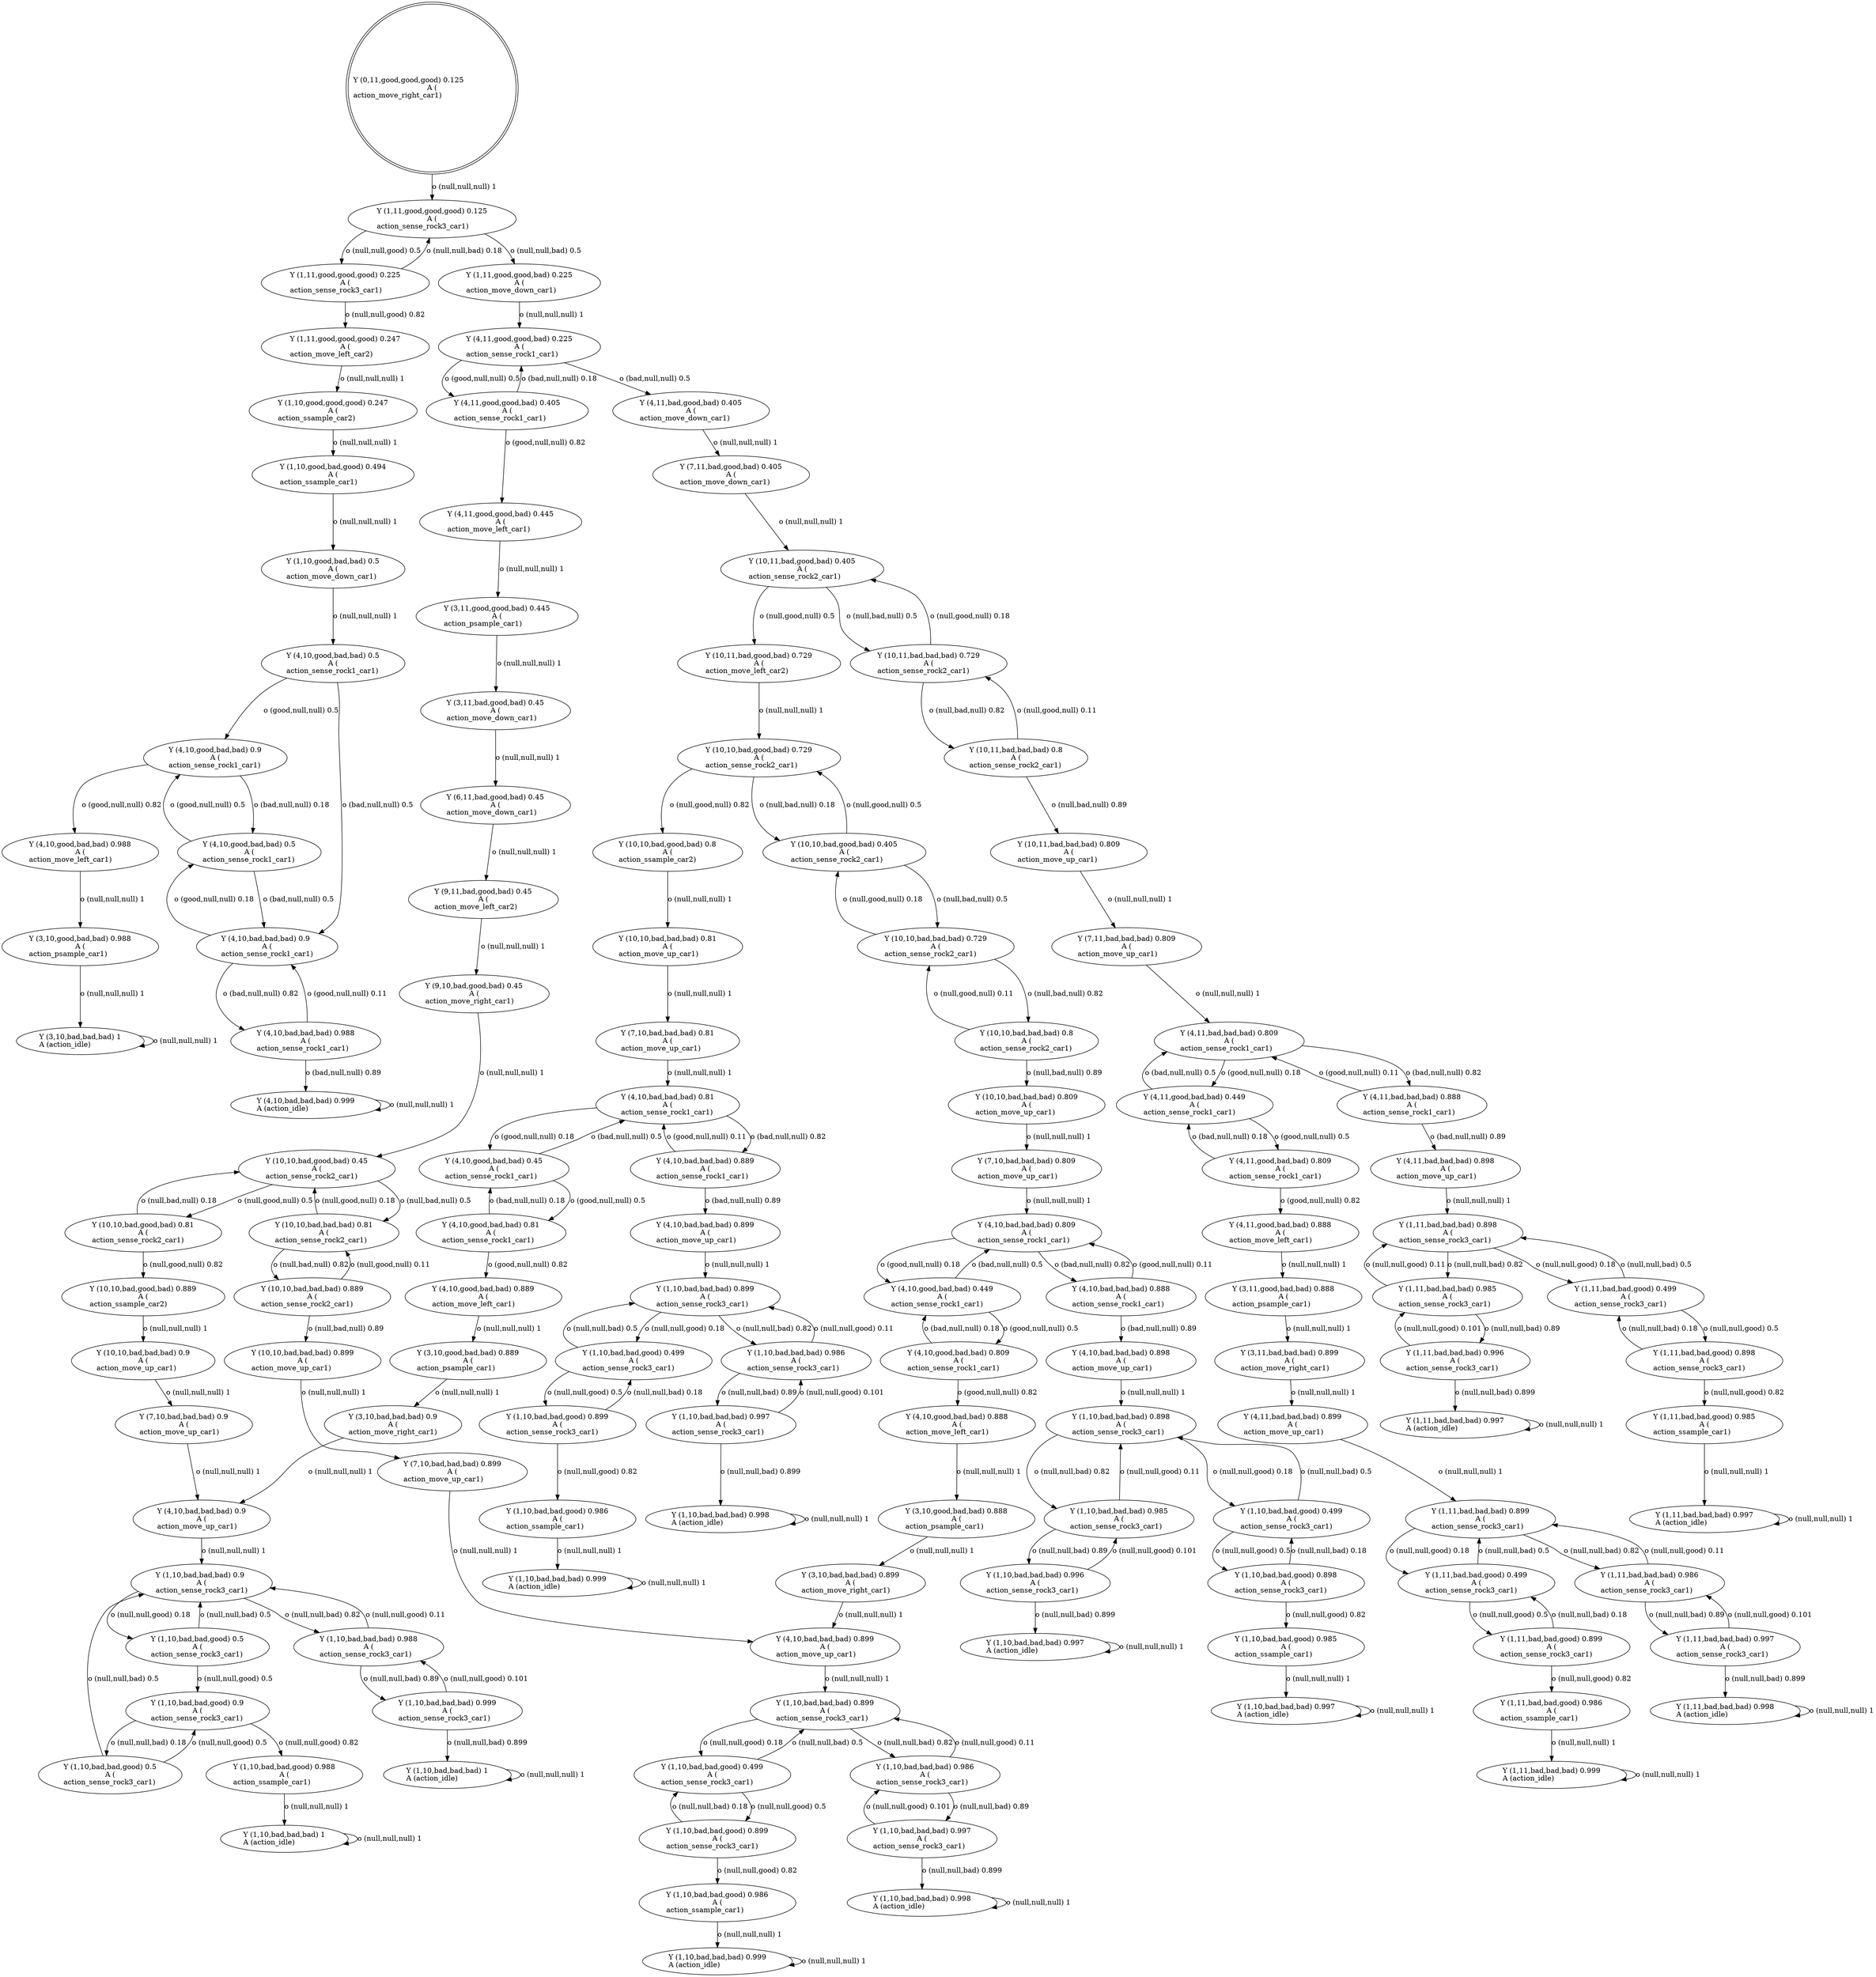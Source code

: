 digraph G
{
root [label="Y (0,11,good,good,good) 0.125\lA (\naction_move_right_car1)\l" shape=doublecircle labeljust="l"];
x0row1 [label="Y (1,11,good,good,good) 0.125\lA (\naction_sense_rock3_car1)\l"];
x0row17 [label="Y (1,11,good,good,good) 0.225\lA (\naction_sense_rock3_car1)\l"];
x0row18 [label="Y (1,11,good,good,bad) 0.225\lA (\naction_move_down_car1)\l"];
x0row27 [label="Y (1,11,good,good,good) 0.247\lA (\naction_move_left_car2)\l"];
x0row37 [label="Y (1,10,good,good,good) 0.247\lA (\naction_ssample_car2)\l"];
x0row48 [label="Y (1,10,good,bad,good) 0.494\lA (\naction_ssample_car1)\l"];
x0row51 [label="Y (1,10,good,bad,bad) 0.5\lA (\naction_move_down_car1)\l"];
x0row59 [label="Y (4,10,good,bad,bad) 0.5\lA (\naction_sense_rock1_car1)\l"];
x0row67 [label="Y (4,10,good,bad,bad) 0.9\lA (\naction_sense_rock1_car1)\l"];
x0row68 [label="Y (4,10,bad,bad,bad) 0.9\lA (\naction_sense_rock1_car1)\l"];
x0row74 [label="Y (4,10,good,bad,bad) 0.988\lA (\naction_move_left_car1)\l"];
x0row75 [label="Y (4,10,good,bad,bad) 0.5\lA (\naction_sense_rock1_car1)\l"];
x0row78 [label="Y (3,10,good,bad,bad) 0.988\lA (\naction_psample_car1)\l"];
x0row86 [label="Y (3,10,bad,bad,bad) 1\lA (action_idle)\l"];
x0row188 [label="Y (10,10,bad,good,bad) 0.45\lA (\naction_sense_rock2_car1)\l"];
x0row99 [label="Y (4,10,bad,bad,bad) 0.988\lA (\naction_sense_rock1_car1)\l"];
x0row105 [label="Y (4,10,bad,bad,bad) 0.999\lA (action_idle)\l"];
x0row109 [label="Y (1,10,bad,bad,bad) 0.999\lA (action_idle)\l"];
x0row115 [label="Y (4,11,good,good,bad) 0.225\lA (\naction_sense_rock1_car1)\l"];
x0row125 [label="Y (4,11,good,good,bad) 0.405\lA (\naction_sense_rock1_car1)\l"];
x0row126 [label="Y (4,11,bad,good,bad) 0.405\lA (\naction_move_down_car1)\l"];
x0row136 [label="Y (4,11,good,good,bad) 0.445\lA (\naction_move_left_car1)\l"];
x0row143 [label="Y (3,11,good,good,bad) 0.445\lA (\naction_psample_car1)\l"];
x0row155 [label="Y (3,11,bad,good,bad) 0.45\lA (\naction_move_down_car1)\l"];
x0row166 [label="Y (6,11,bad,good,bad) 0.45\lA (\naction_move_down_car1)\l"];
x0row174 [label="Y (9,11,bad,good,bad) 0.45\lA (\naction_move_left_car2)\l"];
x0row186 [label="Y (9,10,bad,good,bad) 0.45\lA (\naction_move_right_car1)\l"];
x0row196 [label="Y (10,10,bad,bad,bad) 0.9\lA (\naction_move_up_car1)\l"];
x0row197 [label="Y (10,10,bad,good,bad) 0.81\lA (\naction_sense_rock2_car1)\l"];
x0row198 [label="Y (10,10,bad,bad,bad) 0.81\lA (\naction_sense_rock2_car1)\l"];
x0row204 [label="Y (10,10,bad,good,bad) 0.889\lA (\naction_ssample_car2)\l"];
x0row216 [label="Y (7,10,bad,bad,bad) 0.9\lA (\naction_move_up_car1)\l"];
x0row222 [label="Y (4,10,bad,bad,bad) 0.9\lA (\naction_move_up_car1)\l"];
x0row227 [label="Y (3,10,bad,bad,bad) 0.9\lA (\naction_move_right_car1)\l"];
x0row228 [label="Y (1,10,bad,bad,bad) 0.9\lA (\naction_sense_rock3_car1)\l"];
x0row234 [label="Y (1,10,bad,bad,bad) 1\lA (action_idle)\l"];
x0row235 [label="Y (1,10,bad,bad,good) 0.5\lA (\naction_sense_rock3_car1)\l"];
x0row236 [label="Y (1,10,bad,bad,bad) 0.988\lA (\naction_sense_rock3_car1)\l"];
x0row240 [label="Y (1,10,bad,bad,good) 0.5\lA (\naction_sense_rock3_car1)\l"];
x0row242 [label="Y (1,10,bad,bad,good) 0.9\lA (\naction_sense_rock3_car1)\l"];
x0row247 [label="Y (1,10,bad,bad,good) 0.988\lA (\naction_ssample_car1)\l"];
x0row514 [label="Y (1,10,bad,bad,good) 0.986\lA (\naction_ssample_car1)\l"];
x0row259 [label="Y (1,10,bad,bad,bad) 0.999\lA (\naction_sense_rock3_car1)\l"];
x0row264 [label="Y (1,10,bad,bad,bad) 1\lA (action_idle)\l"];
x0row274 [label="Y (10,10,bad,bad,bad) 0.889\lA (\naction_sense_rock2_car1)\l"];
x0row281 [label="Y (10,10,bad,bad,bad) 0.899\lA (\naction_move_up_car1)\l"];
x0row287 [label="Y (7,10,bad,bad,bad) 0.899\lA (\naction_move_up_car1)\l"];
x0row294 [label="Y (4,10,bad,bad,bad) 0.899\lA (\naction_move_up_car1)\l"];
x0row301 [label="Y (3,10,bad,bad,bad) 0.899\lA (\naction_move_right_car1)\l"];
x0row302 [label="Y (1,10,bad,bad,bad) 0.899\lA (\naction_sense_rock3_car1)\l"];
x0row307 [label="Y (4,11,bad,bad,bad) 0.899\lA (\naction_move_up_car1)\l"];
x0row310 [label="Y (1,10,bad,bad,bad) 0.999\lA (action_idle)\l"];
x0row313 [label="Y (1,10,bad,bad,good) 0.499\lA (\naction_sense_rock3_car1)\l"];
x0row314 [label="Y (1,10,bad,bad,bad) 0.986\lA (\naction_sense_rock3_car1)\l"];
x0row315 [label="Y (1,11,bad,bad,bad) 0.899\lA (\naction_sense_rock3_car1)\l"];
x0row321 [label="Y (1,10,bad,bad,good) 0.899\lA (\naction_sense_rock3_car1)\l"];
x0row322 [label="Y (1,11,bad,bad,good) 0.499\lA (\naction_sense_rock3_car1)\l"];
x0row328 [label="Y (1,10,bad,bad,good) 0.986\lA (\naction_ssample_car1)\l"];
x0row329 [label="Y (1,11,bad,bad,good) 0.899\lA (\naction_sense_rock3_car1)\l"];
x0row336 [label="Y (1,11,bad,bad,good) 0.986\lA (\naction_ssample_car1)\l"];
x0row342 [label="Y (1,11,bad,bad,bad) 0.999\lA (action_idle)\l"];
x0row348 [label="Y (1,10,bad,bad,bad) 0.997\lA (\naction_sense_rock3_car1)\l"];
x0row349 [label="Y (1,11,bad,bad,bad) 0.986\lA (\naction_sense_rock3_car1)\l"];
x0row355 [label="Y (1,10,bad,bad,bad) 0.998\lA (action_idle)\l"];
x0row356 [label="Y (1,11,bad,bad,bad) 0.997\lA (\naction_sense_rock3_car1)\l"];
x0row363 [label="Y (1,11,bad,bad,bad) 0.998\lA (action_idle)\l"];
x0row367 [label="Y (7,11,bad,good,bad) 0.405\lA (\naction_move_down_car1)\l"];
x0row376 [label="Y (10,11,bad,good,bad) 0.405\lA (\naction_sense_rock2_car1)\l"];
x0row389 [label="Y (10,11,bad,good,bad) 0.729\lA (\naction_move_left_car2)\l"];
x0row390 [label="Y (10,11,bad,bad,bad) 0.729\lA (\naction_sense_rock2_car1)\l"];
x0row393 [label="Y (10,10,bad,good,bad) 0.405\lA (\naction_sense_rock2_car1)\l"];
x0row402 [label="Y (10,10,bad,good,bad) 0.729\lA (\naction_sense_rock2_car1)\l"];
x0row406 [label="Y (10,10,bad,bad,bad) 0.81\lA (\naction_move_up_car1)\l"];
x0row409 [label="Y (10,10,bad,good,bad) 0.8\lA (\naction_ssample_car2)\l"];
x0row422 [label="Y (7,10,bad,bad,bad) 0.81\lA (\naction_move_up_car1)\l"];
x0row429 [label="Y (4,10,bad,bad,bad) 0.81\lA (\naction_sense_rock1_car1)\l"];
x0row438 [label="Y (4,10,good,bad,bad) 0.45\lA (\naction_sense_rock1_car1)\l"];
x0row439 [label="Y (4,10,bad,bad,bad) 0.889\lA (\naction_sense_rock1_car1)\l"];
x0row447 [label="Y (4,10,good,bad,bad) 0.81\lA (\naction_sense_rock1_car1)\l"];
x0row455 [label="Y (4,10,good,bad,bad) 0.889\lA (\naction_move_left_car1)\l"];
x0row460 [label="Y (3,10,good,bad,bad) 0.889\lA (\naction_psample_car1)\l"];
x0row483 [label="Y (4,10,bad,bad,bad) 0.899\lA (\naction_move_up_car1)\l"];
x0row489 [label="Y (1,10,bad,bad,bad) 0.899\lA (\naction_sense_rock3_car1)\l"];
x0row499 [label="Y (1,10,bad,bad,good) 0.499\lA (\naction_sense_rock3_car1)\l"];
x0row500 [label="Y (1,10,bad,bad,bad) 0.986\lA (\naction_sense_rock3_car1)\l"];
x0row507 [label="Y (1,10,bad,bad,good) 0.899\lA (\naction_sense_rock3_car1)\l"];
x0row533 [label="Y (1,10,bad,bad,bad) 0.997\lA (\naction_sense_rock3_car1)\l"];
x0row540 [label="Y (1,10,bad,bad,bad) 0.998\lA (action_idle)\l"];
x0row553 [label="Y (10,10,bad,bad,bad) 0.729\lA (\naction_sense_rock2_car1)\l"];
x0row561 [label="Y (10,10,bad,bad,bad) 0.8\lA (\naction_sense_rock2_car1)\l"];
x0row569 [label="Y (10,10,bad,bad,bad) 0.809\lA (\naction_move_up_car1)\l"];
x0row572 [label="Y (10,11,bad,bad,bad) 0.8\lA (\naction_sense_rock2_car1)\l"];
x0row575 [label="Y (7,10,bad,bad,bad) 0.809\lA (\naction_move_up_car1)\l"];
x0row581 [label="Y (10,11,bad,bad,bad) 0.809\lA (\naction_move_up_car1)\l"];
x0row584 [label="Y (4,10,bad,bad,bad) 0.809\lA (\naction_sense_rock1_car1)\l"];
x0row591 [label="Y (7,11,bad,bad,bad) 0.809\lA (\naction_move_up_car1)\l"];
x0row595 [label="Y (4,10,good,bad,bad) 0.449\lA (\naction_sense_rock1_car1)\l"];
x0row596 [label="Y (4,10,bad,bad,bad) 0.888\lA (\naction_sense_rock1_car1)\l"];
x0row601 [label="Y (4,11,bad,bad,bad) 0.809\lA (\naction_sense_rock1_car1)\l"];
x0row606 [label="Y (4,10,good,bad,bad) 0.809\lA (\naction_sense_rock1_car1)\l"];
x0row611 [label="Y (4,11,good,bad,bad) 0.449\lA (\naction_sense_rock1_car1)\l"];
x0row616 [label="Y (4,10,good,bad,bad) 0.888\lA (\naction_move_left_car1)\l"];
x0row621 [label="Y (4,11,good,bad,bad) 0.809\lA (\naction_sense_rock1_car1)\l"];
x0row623 [label="Y (3,10,good,bad,bad) 0.888\lA (\naction_psample_car1)\l"];
x0row631 [label="Y (4,11,good,bad,bad) 0.888\lA (\naction_move_left_car1)\l"];
x0row641 [label="Y (3,11,good,bad,bad) 0.888\lA (\naction_psample_car1)\l"];
x0row647 [label="Y (3,11,bad,bad,bad) 0.899\lA (\naction_move_right_car1)\l"];
x0row652 [label="Y (4,10,bad,bad,bad) 0.898\lA (\naction_move_up_car1)\l"];
x0row657 [label="Y (4,11,bad,bad,bad) 0.888\lA (\naction_sense_rock1_car1)\l"];
x0row660 [label="Y (1,10,bad,bad,bad) 0.898\lA (\naction_sense_rock3_car1)\l"];
x0row667 [label="Y (4,11,bad,bad,bad) 0.898\lA (\naction_move_up_car1)\l"];
x0row670 [label="Y (1,10,bad,bad,bad) 0.997\lA (action_idle)\l"];
x0row675 [label="Y (1,10,bad,bad,good) 0.499\lA (\naction_sense_rock3_car1)\l"];
x0row677 [label="Y (1,11,bad,bad,bad) 0.898\lA (\naction_sense_rock3_car1)\l"];
x0row676 [label="Y (1,10,bad,bad,bad) 0.985\lA (\naction_sense_rock3_car1)\l"];
x0row685 [label="Y (1,10,bad,bad,good) 0.898\lA (\naction_sense_rock3_car1)\l"];
x0row686 [label="Y (1,11,bad,bad,good) 0.499\lA (\naction_sense_rock3_car1)\l"];
x0row694 [label="Y (1,10,bad,bad,good) 0.985\lA (\naction_ssample_car1)\l"];
x0row695 [label="Y (1,11,bad,bad,good) 0.898\lA (\naction_sense_rock3_car1)\l"];
x0row704 [label="Y (1,11,bad,bad,good) 0.985\lA (\naction_ssample_car1)\l"];
x0row712 [label="Y (1,11,bad,bad,bad) 0.997\lA (action_idle)\l"];
x0row720 [label="Y (1,10,bad,bad,bad) 0.996\lA (\naction_sense_rock3_car1)\l"];
x0row721 [label="Y (1,11,bad,bad,bad) 0.985\lA (\naction_sense_rock3_car1)\l"];
x0row729 [label="Y (1,10,bad,bad,bad) 0.997\lA (action_idle)\l"];
x0row730 [label="Y (1,11,bad,bad,bad) 0.996\lA (\naction_sense_rock3_car1)\l"];
x0row739 [label="Y (1,11,bad,bad,bad) 0.997\lA (action_idle)\l"];
root -> x0row1 [label="o (null,null,null) 1\l"];
x0row1 -> x0row17 [label="o (null,null,good) 0.5\l"];
x0row1 -> x0row18 [label="o (null,null,bad) 0.5\l"];
x0row17 -> x0row27 [label="o (null,null,good) 0.82\l"];
x0row17 -> x0row1 [label="o (null,null,bad) 0.18\l"];
x0row27 -> x0row37 [label="o (null,null,null) 1\l"];
x0row37 -> x0row48 [label="o (null,null,null) 1\l"];
x0row48 -> x0row51 [label="o (null,null,null) 1\l"];
x0row51 -> x0row59 [label="o (null,null,null) 1\l"];
x0row59 -> x0row67 [label="o (good,null,null) 0.5\l"];
x0row59 -> x0row68 [label="o (bad,null,null) 0.5\l"];
x0row67 -> x0row74 [label="o (good,null,null) 0.82\l"];
x0row67 -> x0row75 [label="o (bad,null,null) 0.18\l"];
x0row74 -> x0row78 [label="o (null,null,null) 1\l"];
x0row78 -> x0row86 [label="o (null,null,null) 1\l"];
x0row86 -> x0row86 [label="o (null,null,null) 1\l"];
x0row75 -> x0row67 [label="o (good,null,null) 0.5\l"];
x0row75 -> x0row68 [label="o (bad,null,null) 0.5\l"];
x0row68 -> x0row75 [label="o (good,null,null) 0.18\l"];
x0row68 -> x0row99 [label="o (bad,null,null) 0.82\l"];
x0row99 -> x0row68 [label="o (good,null,null) 0.11\l"];
x0row99 -> x0row105 [label="o (bad,null,null) 0.89\l"];
x0row105 -> x0row105 [label="o (null,null,null) 1\l"];
x0row18 -> x0row115 [label="o (null,null,null) 1\l"];
x0row115 -> x0row125 [label="o (good,null,null) 0.5\l"];
x0row115 -> x0row126 [label="o (bad,null,null) 0.5\l"];
x0row125 -> x0row136 [label="o (good,null,null) 0.82\l"];
x0row125 -> x0row115 [label="o (bad,null,null) 0.18\l"];
x0row136 -> x0row143 [label="o (null,null,null) 1\l"];
x0row143 -> x0row155 [label="o (null,null,null) 1\l"];
x0row155 -> x0row166 [label="o (null,null,null) 1\l"];
x0row166 -> x0row174 [label="o (null,null,null) 1\l"];
x0row174 -> x0row186 [label="o (null,null,null) 1\l"];
x0row186 -> x0row188 [label="o (null,null,null) 1\l"];
x0row188 -> x0row197 [label="o (null,good,null) 0.5\l"];
x0row188 -> x0row198 [label="o (null,bad,null) 0.5\l"];
x0row197 -> x0row204 [label="o (null,good,null) 0.82\l"];
x0row197 -> x0row188 [label="o (null,bad,null) 0.18\l"];
x0row204 -> x0row196 [label="o (null,null,null) 1\l"];
x0row196 -> x0row216 [label="o (null,null,null) 1\l"];
x0row216 -> x0row222 [label="o (null,null,null) 1\l"];
x0row222 -> x0row228 [label="o (null,null,null) 1\l"];
x0row228 -> x0row235 [label="o (null,null,good) 0.18\l"];
x0row228 -> x0row236 [label="o (null,null,bad) 0.82\l"];
x0row235 -> x0row242 [label="o (null,null,good) 0.5\l"];
x0row235 -> x0row228 [label="o (null,null,bad) 0.5\l"];
x0row242 -> x0row247 [label="o (null,null,good) 0.82\l"];
x0row242 -> x0row240 [label="o (null,null,bad) 0.18\l"];
x0row247 -> x0row234 [label="o (null,null,null) 1\l"];
x0row234 -> x0row234 [label="o (null,null,null) 1\l"];
x0row240 -> x0row242 [label="o (null,null,good) 0.5\l"];
x0row240 -> x0row228 [label="o (null,null,bad) 0.5\l"];
x0row236 -> x0row228 [label="o (null,null,good) 0.11\l"];
x0row236 -> x0row259 [label="o (null,null,bad) 0.89\l"];
x0row259 -> x0row236 [label="o (null,null,good) 0.101\l"];
x0row259 -> x0row264 [label="o (null,null,bad) 0.899\l"];
x0row264 -> x0row264 [label="o (null,null,null) 1\l"];
x0row198 -> x0row188 [label="o (null,good,null) 0.18\l"];
x0row198 -> x0row274 [label="o (null,bad,null) 0.82\l"];
x0row274 -> x0row198 [label="o (null,good,null) 0.11\l"];
x0row274 -> x0row281 [label="o (null,bad,null) 0.89\l"];
x0row281 -> x0row287 [label="o (null,null,null) 1\l"];
x0row287 -> x0row294 [label="o (null,null,null) 1\l"];
x0row294 -> x0row302 [label="o (null,null,null) 1\l"];
x0row302 -> x0row313 [label="o (null,null,good) 0.18\l"];
x0row302 -> x0row314 [label="o (null,null,bad) 0.82\l"];
x0row313 -> x0row321 [label="o (null,null,good) 0.5\l"];
x0row313 -> x0row302 [label="o (null,null,bad) 0.5\l"];
x0row321 -> x0row328 [label="o (null,null,good) 0.82\l"];
x0row321 -> x0row313 [label="o (null,null,bad) 0.18\l"];
x0row328 -> x0row310 [label="o (null,null,null) 1\l"];
x0row310 -> x0row310 [label="o (null,null,null) 1\l"];
x0row314 -> x0row302 [label="o (null,null,good) 0.11\l"];
x0row314 -> x0row348 [label="o (null,null,bad) 0.89\l"];
x0row348 -> x0row314 [label="o (null,null,good) 0.101\l"];
x0row348 -> x0row355 [label="o (null,null,bad) 0.899\l"];
x0row355 -> x0row355 [label="o (null,null,null) 1\l"];
x0row126 -> x0row367 [label="o (null,null,null) 1\l"];
x0row367 -> x0row376 [label="o (null,null,null) 1\l"];
x0row376 -> x0row389 [label="o (null,good,null) 0.5\l"];
x0row376 -> x0row390 [label="o (null,bad,null) 0.5\l"];
x0row389 -> x0row402 [label="o (null,null,null) 1\l"];
x0row402 -> x0row409 [label="o (null,good,null) 0.82\l"];
x0row402 -> x0row393 [label="o (null,bad,null) 0.18\l"];
x0row409 -> x0row406 [label="o (null,null,null) 1\l"];
x0row406 -> x0row422 [label="o (null,null,null) 1\l"];
x0row422 -> x0row429 [label="o (null,null,null) 1\l"];
x0row429 -> x0row438 [label="o (good,null,null) 0.18\l"];
x0row429 -> x0row439 [label="o (bad,null,null) 0.82\l"];
x0row438 -> x0row447 [label="o (good,null,null) 0.5\l"];
x0row438 -> x0row429 [label="o (bad,null,null) 0.5\l"];
x0row447 -> x0row455 [label="o (good,null,null) 0.82\l"];
x0row447 -> x0row438 [label="o (bad,null,null) 0.18\l"];
x0row455 -> x0row460 [label="o (null,null,null) 1\l"];
x0row460 -> x0row227 [label="o (null,null,null) 1\l"];
x0row227 -> x0row222 [label="o (null,null,null) 1\l"];
x0row439 -> x0row429 [label="o (good,null,null) 0.11\l"];
x0row439 -> x0row483 [label="o (bad,null,null) 0.89\l"];
x0row483 -> x0row489 [label="o (null,null,null) 1\l"];
x0row489 -> x0row499 [label="o (null,null,good) 0.18\l"];
x0row489 -> x0row500 [label="o (null,null,bad) 0.82\l"];
x0row499 -> x0row507 [label="o (null,null,good) 0.5\l"];
x0row499 -> x0row489 [label="o (null,null,bad) 0.5\l"];
x0row507 -> x0row514 [label="o (null,null,good) 0.82\l"];
x0row507 -> x0row499 [label="o (null,null,bad) 0.18\l"];
x0row514 -> x0row109 [label="o (null,null,null) 1\l"];
x0row109 -> x0row109 [label="o (null,null,null) 1\l"];
x0row500 -> x0row489 [label="o (null,null,good) 0.11\l"];
x0row500 -> x0row533 [label="o (null,null,bad) 0.89\l"];
x0row533 -> x0row500 [label="o (null,null,good) 0.101\l"];
x0row533 -> x0row540 [label="o (null,null,bad) 0.899\l"];
x0row540 -> x0row540 [label="o (null,null,null) 1\l"];
x0row393 -> x0row402 [label="o (null,good,null) 0.5\l"];
x0row393 -> x0row553 [label="o (null,bad,null) 0.5\l"];
x0row553 -> x0row393 [label="o (null,good,null) 0.18\l"];
x0row553 -> x0row561 [label="o (null,bad,null) 0.82\l"];
x0row561 -> x0row553 [label="o (null,good,null) 0.11\l"];
x0row561 -> x0row569 [label="o (null,bad,null) 0.89\l"];
x0row569 -> x0row575 [label="o (null,null,null) 1\l"];
x0row575 -> x0row584 [label="o (null,null,null) 1\l"];
x0row584 -> x0row595 [label="o (good,null,null) 0.18\l"];
x0row584 -> x0row596 [label="o (bad,null,null) 0.82\l"];
x0row595 -> x0row606 [label="o (good,null,null) 0.5\l"];
x0row595 -> x0row584 [label="o (bad,null,null) 0.5\l"];
x0row606 -> x0row616 [label="o (good,null,null) 0.82\l"];
x0row606 -> x0row595 [label="o (bad,null,null) 0.18\l"];
x0row616 -> x0row623 [label="o (null,null,null) 1\l"];
x0row623 -> x0row301 [label="o (null,null,null) 1\l"];
x0row301 -> x0row294 [label="o (null,null,null) 1\l"];
x0row596 -> x0row584 [label="o (good,null,null) 0.11\l"];
x0row596 -> x0row652 [label="o (bad,null,null) 0.89\l"];
x0row652 -> x0row660 [label="o (null,null,null) 1\l"];
x0row660 -> x0row675 [label="o (null,null,good) 0.18\l"];
x0row660 -> x0row676 [label="o (null,null,bad) 0.82\l"];
x0row675 -> x0row685 [label="o (null,null,good) 0.5\l"];
x0row675 -> x0row660 [label="o (null,null,bad) 0.5\l"];
x0row685 -> x0row694 [label="o (null,null,good) 0.82\l"];
x0row685 -> x0row675 [label="o (null,null,bad) 0.18\l"];
x0row694 -> x0row670 [label="o (null,null,null) 1\l"];
x0row670 -> x0row670 [label="o (null,null,null) 1\l"];
x0row676 -> x0row660 [label="o (null,null,good) 0.11\l"];
x0row676 -> x0row720 [label="o (null,null,bad) 0.89\l"];
x0row720 -> x0row676 [label="o (null,null,good) 0.101\l"];
x0row720 -> x0row729 [label="o (null,null,bad) 0.899\l"];
x0row729 -> x0row729 [label="o (null,null,null) 1\l"];
x0row390 -> x0row376 [label="o (null,good,null) 0.18\l"];
x0row390 -> x0row572 [label="o (null,bad,null) 0.82\l"];
x0row572 -> x0row390 [label="o (null,good,null) 0.11\l"];
x0row572 -> x0row581 [label="o (null,bad,null) 0.89\l"];
x0row581 -> x0row591 [label="o (null,null,null) 1\l"];
x0row591 -> x0row601 [label="o (null,null,null) 1\l"];
x0row601 -> x0row611 [label="o (good,null,null) 0.18\l"];
x0row601 -> x0row657 [label="o (bad,null,null) 0.82\l"];
x0row611 -> x0row621 [label="o (good,null,null) 0.5\l"];
x0row611 -> x0row601 [label="o (bad,null,null) 0.5\l"];
x0row621 -> x0row631 [label="o (good,null,null) 0.82\l"];
x0row621 -> x0row611 [label="o (bad,null,null) 0.18\l"];
x0row631 -> x0row641 [label="o (null,null,null) 1\l"];
x0row641 -> x0row647 [label="o (null,null,null) 1\l"];
x0row647 -> x0row307 [label="o (null,null,null) 1\l"];
x0row307 -> x0row315 [label="o (null,null,null) 1\l"];
x0row315 -> x0row322 [label="o (null,null,good) 0.18\l"];
x0row315 -> x0row349 [label="o (null,null,bad) 0.82\l"];
x0row322 -> x0row329 [label="o (null,null,good) 0.5\l"];
x0row322 -> x0row315 [label="o (null,null,bad) 0.5\l"];
x0row329 -> x0row336 [label="o (null,null,good) 0.82\l"];
x0row329 -> x0row322 [label="o (null,null,bad) 0.18\l"];
x0row336 -> x0row342 [label="o (null,null,null) 1\l"];
x0row342 -> x0row342 [label="o (null,null,null) 1\l"];
x0row349 -> x0row315 [label="o (null,null,good) 0.11\l"];
x0row349 -> x0row356 [label="o (null,null,bad) 0.89\l"];
x0row356 -> x0row349 [label="o (null,null,good) 0.101\l"];
x0row356 -> x0row363 [label="o (null,null,bad) 0.899\l"];
x0row363 -> x0row363 [label="o (null,null,null) 1\l"];
x0row657 -> x0row601 [label="o (good,null,null) 0.11\l"];
x0row657 -> x0row667 [label="o (bad,null,null) 0.89\l"];
x0row667 -> x0row677 [label="o (null,null,null) 1\l"];
x0row677 -> x0row686 [label="o (null,null,good) 0.18\l"];
x0row677 -> x0row721 [label="o (null,null,bad) 0.82\l"];
x0row686 -> x0row695 [label="o (null,null,good) 0.5\l"];
x0row686 -> x0row677 [label="o (null,null,bad) 0.5\l"];
x0row695 -> x0row704 [label="o (null,null,good) 0.82\l"];
x0row695 -> x0row686 [label="o (null,null,bad) 0.18\l"];
x0row704 -> x0row712 [label="o (null,null,null) 1\l"];
x0row712 -> x0row712 [label="o (null,null,null) 1\l"];
x0row721 -> x0row677 [label="o (null,null,good) 0.11\l"];
x0row721 -> x0row730 [label="o (null,null,bad) 0.89\l"];
x0row730 -> x0row721 [label="o (null,null,good) 0.101\l"];
x0row730 -> x0row739 [label="o (null,null,bad) 0.899\l"];
x0row739 -> x0row739 [label="o (null,null,null) 1\l"];
}
